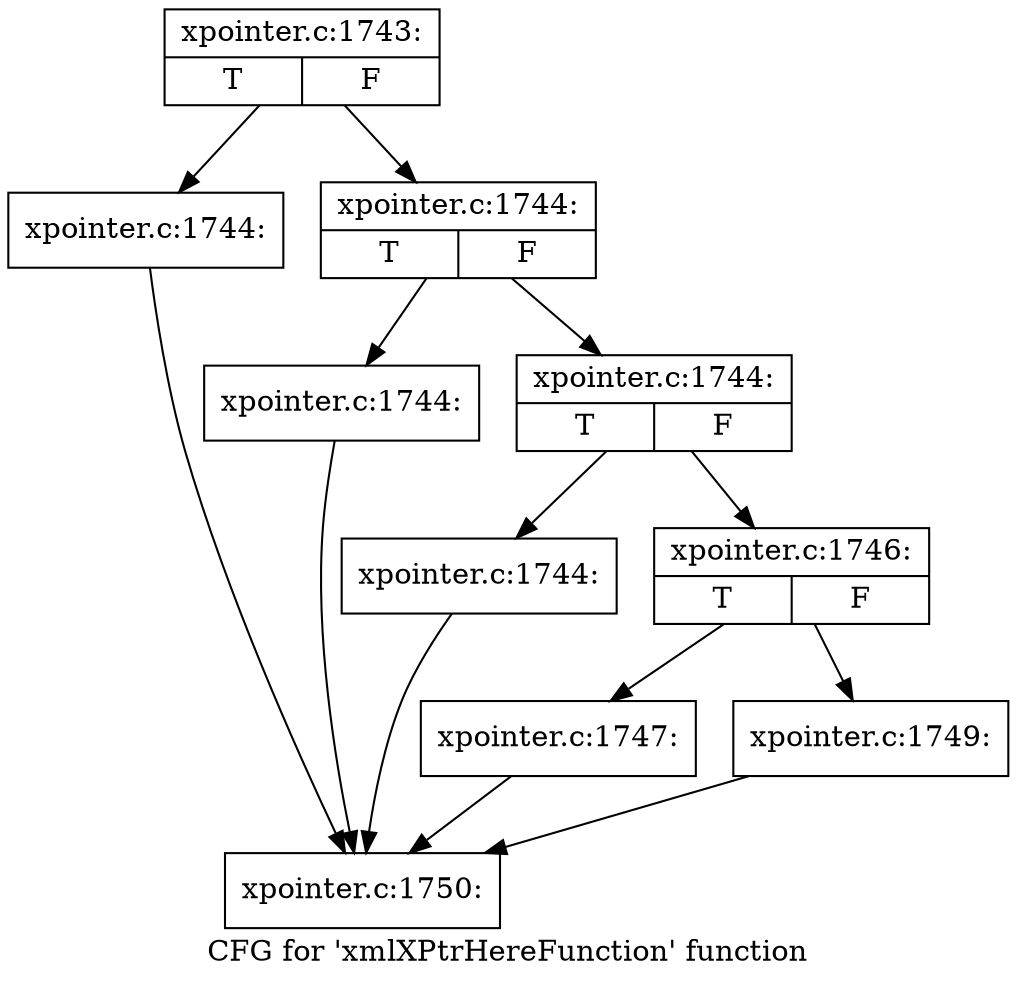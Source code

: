 digraph "CFG for 'xmlXPtrHereFunction' function" {
	label="CFG for 'xmlXPtrHereFunction' function";

	Node0x52225d0 [shape=record,label="{xpointer.c:1743:|{<s0>T|<s1>F}}"];
	Node0x52225d0 -> Node0x52228b0;
	Node0x52225d0 -> Node0x5222900;
	Node0x52228b0 [shape=record,label="{xpointer.c:1744:}"];
	Node0x52228b0 -> Node0x5222b60;
	Node0x5222900 [shape=record,label="{xpointer.c:1744:|{<s0>T|<s1>F}}"];
	Node0x5222900 -> Node0x5222af0;
	Node0x5222900 -> Node0x5237720;
	Node0x5222af0 [shape=record,label="{xpointer.c:1744:}"];
	Node0x5222af0 -> Node0x5222b60;
	Node0x5237720 [shape=record,label="{xpointer.c:1744:|{<s0>T|<s1>F}}"];
	Node0x5237720 -> Node0x5237ab0;
	Node0x5237720 -> Node0x5237b00;
	Node0x5237ab0 [shape=record,label="{xpointer.c:1744:}"];
	Node0x5237ab0 -> Node0x5222b60;
	Node0x5237b00 [shape=record,label="{xpointer.c:1746:|{<s0>T|<s1>F}}"];
	Node0x5237b00 -> Node0x5238240;
	Node0x5237b00 -> Node0x5238290;
	Node0x5238240 [shape=record,label="{xpointer.c:1747:}"];
	Node0x5238240 -> Node0x5222b60;
	Node0x5238290 [shape=record,label="{xpointer.c:1749:}"];
	Node0x5238290 -> Node0x5222b60;
	Node0x5222b60 [shape=record,label="{xpointer.c:1750:}"];
}
